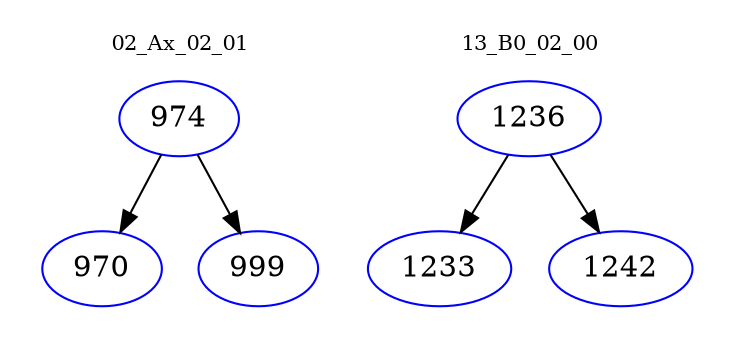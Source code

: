 digraph{
subgraph cluster_0 {
color = white
label = "02_Ax_02_01";
fontsize=10;
T0_974 [label="974", color="blue"]
T0_974 -> T0_970 [color="black"]
T0_970 [label="970", color="blue"]
T0_974 -> T0_999 [color="black"]
T0_999 [label="999", color="blue"]
}
subgraph cluster_1 {
color = white
label = "13_B0_02_00";
fontsize=10;
T1_1236 [label="1236", color="blue"]
T1_1236 -> T1_1233 [color="black"]
T1_1233 [label="1233", color="blue"]
T1_1236 -> T1_1242 [color="black"]
T1_1242 [label="1242", color="blue"]
}
}
